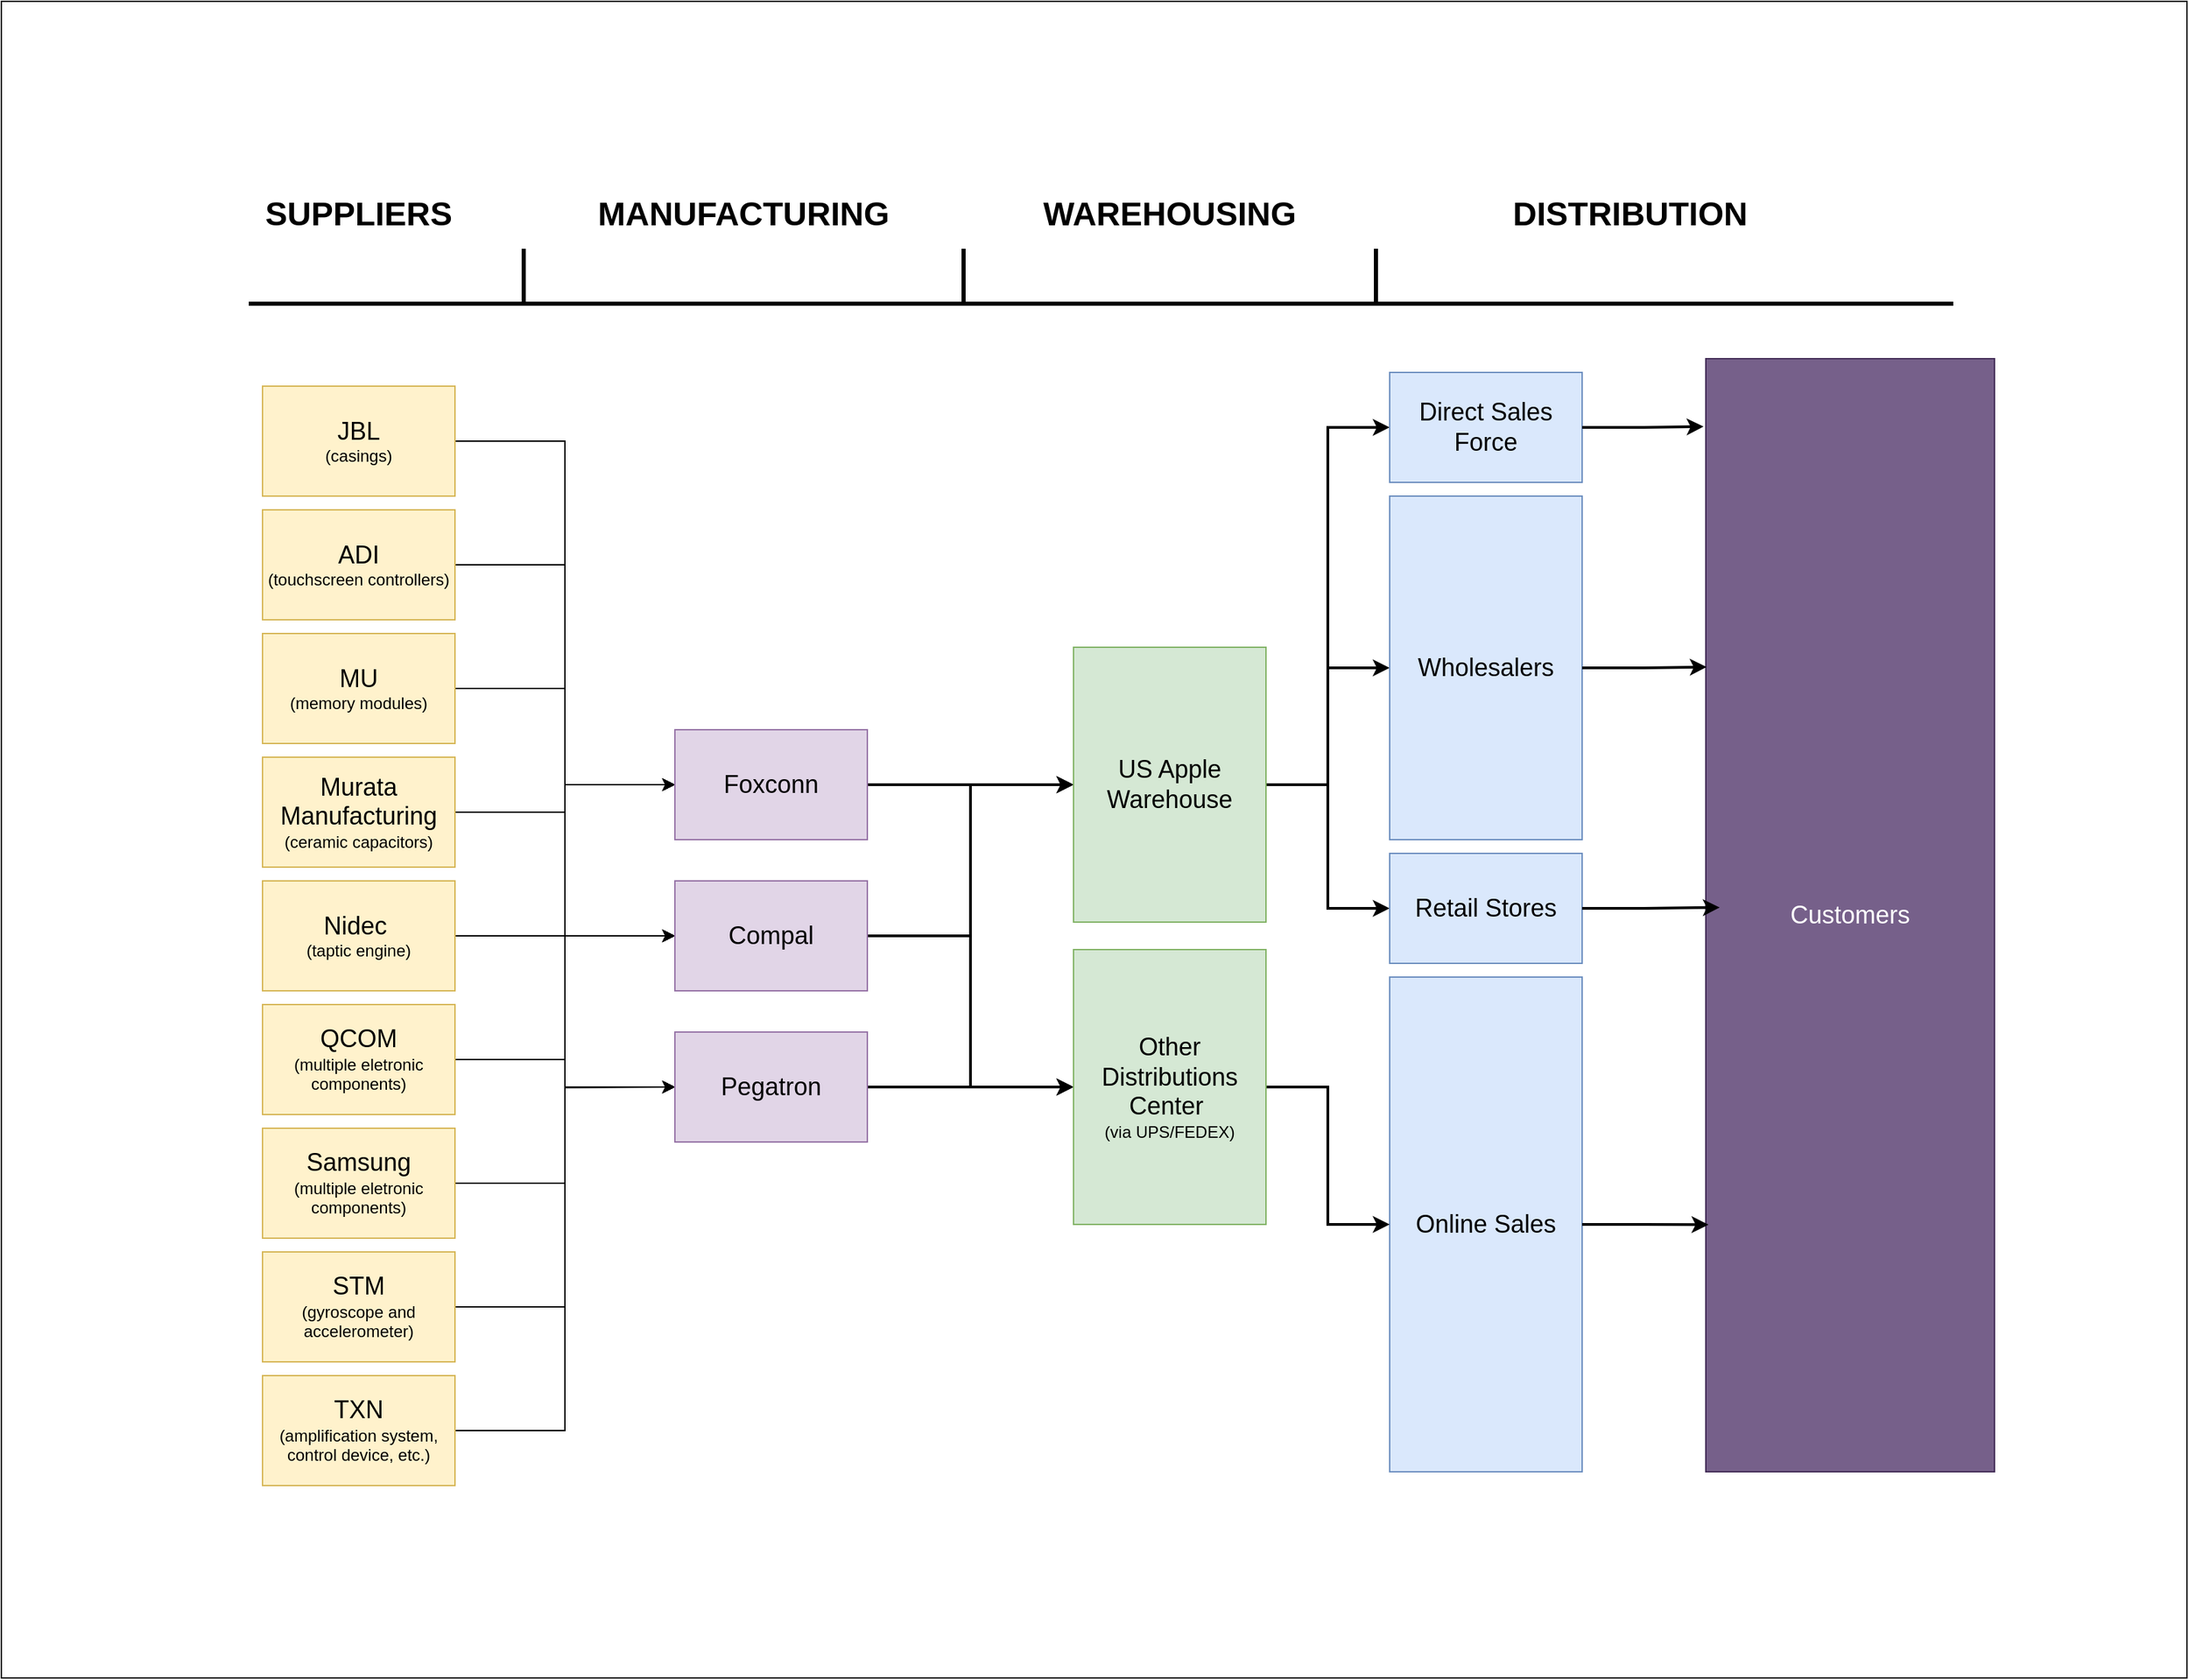 <mxfile version="24.8.3">
  <diagram name="Página-1" id="n1yxxpef1vCMcUwRjSGr">
    <mxGraphModel dx="3217" dy="2456" grid="1" gridSize="10" guides="1" tooltips="1" connect="1" arrows="1" fold="1" page="1" pageScale="1" pageWidth="827" pageHeight="1169" math="0" shadow="0">
      <root>
        <mxCell id="0" />
        <mxCell id="1" parent="0" />
        <mxCell id="DiCTzZiNbZd7ZnwfnTv0-122" value="" style="rounded=0;whiteSpace=wrap;html=1;" vertex="1" parent="1">
          <mxGeometry x="-380" y="-220" width="1590" height="1220" as="geometry" />
        </mxCell>
        <mxCell id="DiCTzZiNbZd7ZnwfnTv0-80" style="edgeStyle=orthogonalEdgeStyle;rounded=0;orthogonalLoop=1;jettySize=auto;html=1;exitX=1;exitY=0.5;exitDx=0;exitDy=0;entryX=0;entryY=0.5;entryDx=0;entryDy=0;" edge="1" parent="1" source="rKoa6wGexHbkofGqB5mT-28" target="rKoa6wGexHbkofGqB5mT-40">
          <mxGeometry relative="1" as="geometry" />
        </mxCell>
        <mxCell id="DiCTzZiNbZd7ZnwfnTv0-81" style="edgeStyle=orthogonalEdgeStyle;rounded=0;orthogonalLoop=1;jettySize=auto;html=1;exitX=1;exitY=0.5;exitDx=0;exitDy=0;entryX=0;entryY=0.5;entryDx=0;entryDy=0;" edge="1" parent="1" source="rKoa6wGexHbkofGqB5mT-28" target="rKoa6wGexHbkofGqB5mT-41">
          <mxGeometry relative="1" as="geometry" />
        </mxCell>
        <mxCell id="DiCTzZiNbZd7ZnwfnTv0-82" style="edgeStyle=orthogonalEdgeStyle;rounded=0;orthogonalLoop=1;jettySize=auto;html=1;exitX=1;exitY=0.5;exitDx=0;exitDy=0;entryX=0;entryY=0.5;entryDx=0;entryDy=0;" edge="1" parent="1" source="rKoa6wGexHbkofGqB5mT-28" target="rKoa6wGexHbkofGqB5mT-42">
          <mxGeometry relative="1" as="geometry" />
        </mxCell>
        <mxCell id="rKoa6wGexHbkofGqB5mT-28" value="&lt;font style=&quot;font-size: 18px;&quot;&gt;ADI&lt;/font&gt;&lt;div&gt;(touchscreen controllers)&lt;/div&gt;" style="rounded=0;whiteSpace=wrap;html=1;fillColor=#fff2cc;strokeColor=#d6b656;" parent="1" vertex="1">
          <mxGeometry x="-190" y="150" width="140" height="80" as="geometry" />
        </mxCell>
        <mxCell id="DiCTzZiNbZd7ZnwfnTv0-77" style="edgeStyle=orthogonalEdgeStyle;rounded=0;orthogonalLoop=1;jettySize=auto;html=1;exitX=1;exitY=0.5;exitDx=0;exitDy=0;entryX=0;entryY=0.5;entryDx=0;entryDy=0;" edge="1" parent="1" source="rKoa6wGexHbkofGqB5mT-29" target="rKoa6wGexHbkofGqB5mT-40">
          <mxGeometry relative="1" as="geometry" />
        </mxCell>
        <mxCell id="DiCTzZiNbZd7ZnwfnTv0-78" style="edgeStyle=orthogonalEdgeStyle;rounded=0;orthogonalLoop=1;jettySize=auto;html=1;exitX=1;exitY=0.5;exitDx=0;exitDy=0;entryX=0;entryY=0.5;entryDx=0;entryDy=0;" edge="1" parent="1" source="rKoa6wGexHbkofGqB5mT-29" target="rKoa6wGexHbkofGqB5mT-41">
          <mxGeometry relative="1" as="geometry" />
        </mxCell>
        <mxCell id="DiCTzZiNbZd7ZnwfnTv0-79" style="edgeStyle=orthogonalEdgeStyle;rounded=0;orthogonalLoop=1;jettySize=auto;html=1;exitX=1;exitY=0.5;exitDx=0;exitDy=0;entryX=0;entryY=0.5;entryDx=0;entryDy=0;" edge="1" parent="1" source="rKoa6wGexHbkofGqB5mT-29" target="rKoa6wGexHbkofGqB5mT-42">
          <mxGeometry relative="1" as="geometry" />
        </mxCell>
        <mxCell id="rKoa6wGexHbkofGqB5mT-29" value="&lt;div&gt;&lt;font style=&quot;font-size: 18px;&quot;&gt;JBL&lt;/font&gt;&lt;/div&gt;&lt;div&gt;(casings)&lt;/div&gt;" style="rounded=0;whiteSpace=wrap;html=1;fillColor=#fff2cc;strokeColor=#d6b656;" parent="1" vertex="1">
          <mxGeometry x="-190" y="60" width="140" height="80" as="geometry" />
        </mxCell>
        <mxCell id="DiCTzZiNbZd7ZnwfnTv0-83" style="edgeStyle=orthogonalEdgeStyle;rounded=0;orthogonalLoop=1;jettySize=auto;html=1;exitX=1;exitY=0.5;exitDx=0;exitDy=0;entryX=0;entryY=0.5;entryDx=0;entryDy=0;" edge="1" parent="1" source="rKoa6wGexHbkofGqB5mT-32" target="rKoa6wGexHbkofGqB5mT-40">
          <mxGeometry relative="1" as="geometry" />
        </mxCell>
        <mxCell id="DiCTzZiNbZd7ZnwfnTv0-84" style="edgeStyle=orthogonalEdgeStyle;rounded=0;orthogonalLoop=1;jettySize=auto;html=1;exitX=1;exitY=0.5;exitDx=0;exitDy=0;entryX=0;entryY=0.5;entryDx=0;entryDy=0;" edge="1" parent="1" source="rKoa6wGexHbkofGqB5mT-32" target="rKoa6wGexHbkofGqB5mT-41">
          <mxGeometry relative="1" as="geometry" />
        </mxCell>
        <mxCell id="DiCTzZiNbZd7ZnwfnTv0-85" style="edgeStyle=orthogonalEdgeStyle;rounded=0;orthogonalLoop=1;jettySize=auto;html=1;exitX=1;exitY=0.5;exitDx=0;exitDy=0;entryX=0;entryY=0.5;entryDx=0;entryDy=0;" edge="1" parent="1" source="rKoa6wGexHbkofGqB5mT-32" target="rKoa6wGexHbkofGqB5mT-42">
          <mxGeometry relative="1" as="geometry" />
        </mxCell>
        <mxCell id="rKoa6wGexHbkofGqB5mT-32" value="&lt;font style=&quot;font-size: 18px;&quot;&gt;MU&lt;/font&gt;&lt;div&gt;(memory modules)&lt;/div&gt;" style="rounded=0;whiteSpace=wrap;html=1;fillColor=#fff2cc;strokeColor=#d6b656;" parent="1" vertex="1">
          <mxGeometry x="-190" y="240" width="140" height="80" as="geometry" />
        </mxCell>
        <mxCell id="DiCTzZiNbZd7ZnwfnTv0-73" style="edgeStyle=orthogonalEdgeStyle;rounded=0;orthogonalLoop=1;jettySize=auto;html=1;exitX=1;exitY=0.5;exitDx=0;exitDy=0;entryX=0;entryY=0.5;entryDx=0;entryDy=0;" edge="1" parent="1" source="rKoa6wGexHbkofGqB5mT-34" target="rKoa6wGexHbkofGqB5mT-40">
          <mxGeometry relative="1" as="geometry" />
        </mxCell>
        <mxCell id="DiCTzZiNbZd7ZnwfnTv0-74" style="edgeStyle=orthogonalEdgeStyle;rounded=0;orthogonalLoop=1;jettySize=auto;html=1;exitX=1;exitY=0.5;exitDx=0;exitDy=0;entryX=0;entryY=0.5;entryDx=0;entryDy=0;" edge="1" parent="1" source="rKoa6wGexHbkofGqB5mT-34" target="rKoa6wGexHbkofGqB5mT-41">
          <mxGeometry relative="1" as="geometry" />
        </mxCell>
        <mxCell id="DiCTzZiNbZd7ZnwfnTv0-75" style="edgeStyle=orthogonalEdgeStyle;rounded=0;orthogonalLoop=1;jettySize=auto;html=1;exitX=1;exitY=0.5;exitDx=0;exitDy=0;entryX=0;entryY=0.5;entryDx=0;entryDy=0;" edge="1" parent="1" source="rKoa6wGexHbkofGqB5mT-34" target="rKoa6wGexHbkofGqB5mT-42">
          <mxGeometry relative="1" as="geometry" />
        </mxCell>
        <mxCell id="rKoa6wGexHbkofGqB5mT-34" value="&lt;font style=&quot;font-size: 18px;&quot;&gt;Murata Manufacturing&lt;/font&gt;&lt;div&gt;(ceramic capacitors)&lt;/div&gt;" style="rounded=0;whiteSpace=wrap;html=1;fillColor=#fff2cc;strokeColor=#d6b656;" parent="1" vertex="1">
          <mxGeometry x="-190" y="330" width="140" height="80" as="geometry" />
        </mxCell>
        <mxCell id="DiCTzZiNbZd7ZnwfnTv0-66" style="edgeStyle=orthogonalEdgeStyle;rounded=0;orthogonalLoop=1;jettySize=auto;html=1;exitX=1;exitY=0.5;exitDx=0;exitDy=0;entryX=0;entryY=0.5;entryDx=0;entryDy=0;" edge="1" parent="1" source="rKoa6wGexHbkofGqB5mT-35" target="rKoa6wGexHbkofGqB5mT-41">
          <mxGeometry relative="1" as="geometry" />
        </mxCell>
        <mxCell id="DiCTzZiNbZd7ZnwfnTv0-67" style="edgeStyle=orthogonalEdgeStyle;rounded=0;orthogonalLoop=1;jettySize=auto;html=1;exitX=1;exitY=0.5;exitDx=0;exitDy=0;entryX=0;entryY=0.5;entryDx=0;entryDy=0;" edge="1" parent="1" source="rKoa6wGexHbkofGqB5mT-35" target="rKoa6wGexHbkofGqB5mT-40">
          <mxGeometry relative="1" as="geometry" />
        </mxCell>
        <mxCell id="DiCTzZiNbZd7ZnwfnTv0-68" style="edgeStyle=orthogonalEdgeStyle;rounded=0;orthogonalLoop=1;jettySize=auto;html=1;exitX=1;exitY=0.5;exitDx=0;exitDy=0;entryX=0;entryY=0.5;entryDx=0;entryDy=0;" edge="1" parent="1" source="rKoa6wGexHbkofGqB5mT-35" target="rKoa6wGexHbkofGqB5mT-42">
          <mxGeometry relative="1" as="geometry" />
        </mxCell>
        <mxCell id="rKoa6wGexHbkofGqB5mT-35" value="&lt;div&gt;&lt;font style=&quot;font-size: 18px;&quot;&gt;Nidec&amp;nbsp;&lt;/font&gt;&lt;/div&gt;&lt;div&gt;(taptic engine)&lt;/div&gt;" style="rounded=0;whiteSpace=wrap;html=1;fillColor=#fff2cc;strokeColor=#d6b656;" parent="1" vertex="1">
          <mxGeometry x="-190" y="420" width="140" height="80" as="geometry" />
        </mxCell>
        <mxCell id="DiCTzZiNbZd7ZnwfnTv0-70" style="edgeStyle=orthogonalEdgeStyle;rounded=0;orthogonalLoop=1;jettySize=auto;html=1;exitX=1;exitY=0.5;exitDx=0;exitDy=0;entryX=0;entryY=0.5;entryDx=0;entryDy=0;" edge="1" parent="1" source="rKoa6wGexHbkofGqB5mT-36" target="rKoa6wGexHbkofGqB5mT-41">
          <mxGeometry relative="1" as="geometry" />
        </mxCell>
        <mxCell id="DiCTzZiNbZd7ZnwfnTv0-71" style="edgeStyle=orthogonalEdgeStyle;rounded=0;orthogonalLoop=1;jettySize=auto;html=1;exitX=1;exitY=0.5;exitDx=0;exitDy=0;" edge="1" parent="1" source="rKoa6wGexHbkofGqB5mT-36">
          <mxGeometry relative="1" as="geometry">
            <mxPoint x="110" y="570" as="targetPoint" />
          </mxGeometry>
        </mxCell>
        <mxCell id="DiCTzZiNbZd7ZnwfnTv0-72" style="edgeStyle=orthogonalEdgeStyle;rounded=0;orthogonalLoop=1;jettySize=auto;html=1;exitX=1;exitY=0.5;exitDx=0;exitDy=0;entryX=0;entryY=0.5;entryDx=0;entryDy=0;" edge="1" parent="1" source="rKoa6wGexHbkofGqB5mT-36" target="rKoa6wGexHbkofGqB5mT-40">
          <mxGeometry relative="1" as="geometry" />
        </mxCell>
        <mxCell id="rKoa6wGexHbkofGqB5mT-36" value="&lt;font style=&quot;font-size: 18px;&quot;&gt;QCOM&lt;/font&gt;&lt;div&gt;(multiple eletronic components)&lt;/div&gt;" style="rounded=0;whiteSpace=wrap;html=1;fillColor=#fff2cc;strokeColor=#d6b656;" parent="1" vertex="1">
          <mxGeometry x="-190" y="510" width="140" height="80" as="geometry" />
        </mxCell>
        <mxCell id="DiCTzZiNbZd7ZnwfnTv0-86" style="edgeStyle=orthogonalEdgeStyle;rounded=0;orthogonalLoop=1;jettySize=auto;html=1;exitX=1;exitY=0.5;exitDx=0;exitDy=0;entryX=0;entryY=0.5;entryDx=0;entryDy=0;" edge="1" parent="1" source="rKoa6wGexHbkofGqB5mT-37" target="rKoa6wGexHbkofGqB5mT-40">
          <mxGeometry relative="1" as="geometry" />
        </mxCell>
        <mxCell id="DiCTzZiNbZd7ZnwfnTv0-87" style="edgeStyle=orthogonalEdgeStyle;rounded=0;orthogonalLoop=1;jettySize=auto;html=1;exitX=1;exitY=0.5;exitDx=0;exitDy=0;entryX=0;entryY=0.5;entryDx=0;entryDy=0;" edge="1" parent="1" source="rKoa6wGexHbkofGqB5mT-37" target="rKoa6wGexHbkofGqB5mT-41">
          <mxGeometry relative="1" as="geometry" />
        </mxCell>
        <mxCell id="DiCTzZiNbZd7ZnwfnTv0-88" style="edgeStyle=orthogonalEdgeStyle;rounded=0;orthogonalLoop=1;jettySize=auto;html=1;exitX=1;exitY=0.5;exitDx=0;exitDy=0;entryX=0;entryY=0.5;entryDx=0;entryDy=0;" edge="1" parent="1" source="rKoa6wGexHbkofGqB5mT-37" target="rKoa6wGexHbkofGqB5mT-42">
          <mxGeometry relative="1" as="geometry" />
        </mxCell>
        <mxCell id="rKoa6wGexHbkofGqB5mT-37" value="&lt;div&gt;&lt;font style=&quot;font-size: 18px;&quot;&gt;Samsung&lt;/font&gt;&lt;/div&gt;&lt;div&gt;(multiple eletronic components)&lt;/div&gt;" style="rounded=0;whiteSpace=wrap;html=1;fillColor=#fff2cc;strokeColor=#d6b656;" parent="1" vertex="1">
          <mxGeometry x="-190" y="600" width="140" height="80" as="geometry" />
        </mxCell>
        <mxCell id="DiCTzZiNbZd7ZnwfnTv0-89" style="edgeStyle=orthogonalEdgeStyle;rounded=0;orthogonalLoop=1;jettySize=auto;html=1;exitX=1;exitY=0.5;exitDx=0;exitDy=0;entryX=0;entryY=0.5;entryDx=0;entryDy=0;" edge="1" parent="1" source="rKoa6wGexHbkofGqB5mT-38" target="rKoa6wGexHbkofGqB5mT-40">
          <mxGeometry relative="1" as="geometry" />
        </mxCell>
        <mxCell id="DiCTzZiNbZd7ZnwfnTv0-90" style="edgeStyle=orthogonalEdgeStyle;rounded=0;orthogonalLoop=1;jettySize=auto;html=1;exitX=1;exitY=0.5;exitDx=0;exitDy=0;entryX=0;entryY=0.5;entryDx=0;entryDy=0;" edge="1" parent="1" source="rKoa6wGexHbkofGqB5mT-38" target="rKoa6wGexHbkofGqB5mT-41">
          <mxGeometry relative="1" as="geometry" />
        </mxCell>
        <mxCell id="DiCTzZiNbZd7ZnwfnTv0-91" style="edgeStyle=orthogonalEdgeStyle;rounded=0;orthogonalLoop=1;jettySize=auto;html=1;exitX=1;exitY=0.5;exitDx=0;exitDy=0;entryX=0;entryY=0.5;entryDx=0;entryDy=0;" edge="1" parent="1" source="rKoa6wGexHbkofGqB5mT-38" target="rKoa6wGexHbkofGqB5mT-42">
          <mxGeometry relative="1" as="geometry" />
        </mxCell>
        <mxCell id="rKoa6wGexHbkofGqB5mT-38" value="&lt;div&gt;&lt;span style=&quot;background-color: initial;&quot;&gt;&lt;font style=&quot;font-size: 18px;&quot;&gt;STM&lt;/font&gt;&lt;/span&gt;&lt;/div&gt;&lt;div&gt;&lt;span style=&quot;background-color: initial;&quot;&gt;(gyroscope and accelerometer)&lt;/span&gt;&lt;/div&gt;" style="rounded=0;whiteSpace=wrap;html=1;fillColor=#fff2cc;strokeColor=#d6b656;" parent="1" vertex="1">
          <mxGeometry x="-190" y="690" width="140" height="80" as="geometry" />
        </mxCell>
        <mxCell id="DiCTzZiNbZd7ZnwfnTv0-92" style="edgeStyle=orthogonalEdgeStyle;rounded=0;orthogonalLoop=1;jettySize=auto;html=1;exitX=1;exitY=0.5;exitDx=0;exitDy=0;entryX=0;entryY=0.5;entryDx=0;entryDy=0;" edge="1" parent="1" source="rKoa6wGexHbkofGqB5mT-39" target="rKoa6wGexHbkofGqB5mT-40">
          <mxGeometry relative="1" as="geometry" />
        </mxCell>
        <mxCell id="DiCTzZiNbZd7ZnwfnTv0-93" style="edgeStyle=orthogonalEdgeStyle;rounded=0;orthogonalLoop=1;jettySize=auto;html=1;exitX=1;exitY=0.5;exitDx=0;exitDy=0;entryX=0;entryY=0.5;entryDx=0;entryDy=0;" edge="1" parent="1" source="rKoa6wGexHbkofGqB5mT-39" target="rKoa6wGexHbkofGqB5mT-41">
          <mxGeometry relative="1" as="geometry" />
        </mxCell>
        <mxCell id="DiCTzZiNbZd7ZnwfnTv0-94" style="edgeStyle=orthogonalEdgeStyle;rounded=0;orthogonalLoop=1;jettySize=auto;html=1;exitX=1;exitY=0.5;exitDx=0;exitDy=0;entryX=0;entryY=0.5;entryDx=0;entryDy=0;" edge="1" parent="1" source="rKoa6wGexHbkofGqB5mT-39" target="rKoa6wGexHbkofGqB5mT-42">
          <mxGeometry relative="1" as="geometry" />
        </mxCell>
        <mxCell id="rKoa6wGexHbkofGqB5mT-39" value="&lt;div&gt;&lt;span style=&quot;background-color: initial;&quot;&gt;&lt;font style=&quot;font-size: 18px;&quot;&gt;TXN&lt;/font&gt;&lt;/span&gt;&lt;/div&gt;&lt;div&gt;&lt;span style=&quot;background-color: initial;&quot;&gt;(amplification system, control device, etc.)&lt;/span&gt;&lt;/div&gt;" style="rounded=0;whiteSpace=wrap;html=1;fillColor=#fff2cc;strokeColor=#d6b656;" parent="1" vertex="1">
          <mxGeometry x="-190" y="780" width="140" height="80" as="geometry" />
        </mxCell>
        <mxCell id="DiCTzZiNbZd7ZnwfnTv0-126" style="edgeStyle=orthogonalEdgeStyle;rounded=0;orthogonalLoop=1;jettySize=auto;html=1;exitX=1;exitY=0.5;exitDx=0;exitDy=0;strokeWidth=2;" edge="1" parent="1" source="rKoa6wGexHbkofGqB5mT-40" target="rKoa6wGexHbkofGqB5mT-93">
          <mxGeometry relative="1" as="geometry" />
        </mxCell>
        <mxCell id="DiCTzZiNbZd7ZnwfnTv0-127" style="edgeStyle=orthogonalEdgeStyle;rounded=0;orthogonalLoop=1;jettySize=auto;html=1;exitX=1;exitY=0.5;exitDx=0;exitDy=0;entryX=0;entryY=0.5;entryDx=0;entryDy=0;strokeWidth=2;" edge="1" parent="1" source="rKoa6wGexHbkofGqB5mT-40" target="DiCTzZiNbZd7ZnwfnTv0-46">
          <mxGeometry relative="1" as="geometry" />
        </mxCell>
        <mxCell id="rKoa6wGexHbkofGqB5mT-40" value="&lt;font style=&quot;font-size: 18px;&quot;&gt;Foxconn&lt;/font&gt;" style="rounded=0;whiteSpace=wrap;html=1;fillColor=#e1d5e7;strokeColor=#9673a6;" parent="1" vertex="1">
          <mxGeometry x="110" y="310" width="140" height="80" as="geometry" />
        </mxCell>
        <mxCell id="DiCTzZiNbZd7ZnwfnTv0-128" style="edgeStyle=orthogonalEdgeStyle;rounded=0;orthogonalLoop=1;jettySize=auto;html=1;exitX=1;exitY=0.5;exitDx=0;exitDy=0;entryX=0;entryY=0.5;entryDx=0;entryDy=0;strokeWidth=2;" edge="1" parent="1" source="rKoa6wGexHbkofGqB5mT-41" target="rKoa6wGexHbkofGqB5mT-93">
          <mxGeometry relative="1" as="geometry" />
        </mxCell>
        <mxCell id="DiCTzZiNbZd7ZnwfnTv0-131" style="edgeStyle=orthogonalEdgeStyle;rounded=0;orthogonalLoop=1;jettySize=auto;html=1;exitX=1;exitY=0.5;exitDx=0;exitDy=0;entryX=0;entryY=0.5;entryDx=0;entryDy=0;strokeWidth=2;" edge="1" parent="1" source="rKoa6wGexHbkofGqB5mT-41" target="DiCTzZiNbZd7ZnwfnTv0-46">
          <mxGeometry relative="1" as="geometry" />
        </mxCell>
        <mxCell id="rKoa6wGexHbkofGqB5mT-41" value="&lt;font style=&quot;font-size: 18px;&quot;&gt;Compal&lt;/font&gt;" style="rounded=0;whiteSpace=wrap;html=1;fillColor=#e1d5e7;strokeColor=#9673a6;" parent="1" vertex="1">
          <mxGeometry x="110" y="420" width="140" height="80" as="geometry" />
        </mxCell>
        <mxCell id="DiCTzZiNbZd7ZnwfnTv0-129" style="edgeStyle=orthogonalEdgeStyle;rounded=0;orthogonalLoop=1;jettySize=auto;html=1;exitX=1;exitY=0.5;exitDx=0;exitDy=0;entryX=0;entryY=0.5;entryDx=0;entryDy=0;strokeWidth=2;" edge="1" parent="1" source="rKoa6wGexHbkofGqB5mT-42" target="DiCTzZiNbZd7ZnwfnTv0-46">
          <mxGeometry relative="1" as="geometry" />
        </mxCell>
        <mxCell id="DiCTzZiNbZd7ZnwfnTv0-130" style="edgeStyle=orthogonalEdgeStyle;rounded=0;orthogonalLoop=1;jettySize=auto;html=1;exitX=1;exitY=0.5;exitDx=0;exitDy=0;entryX=0;entryY=0.5;entryDx=0;entryDy=0;strokeWidth=2;" edge="1" parent="1" source="rKoa6wGexHbkofGqB5mT-42" target="rKoa6wGexHbkofGqB5mT-93">
          <mxGeometry relative="1" as="geometry" />
        </mxCell>
        <mxCell id="rKoa6wGexHbkofGqB5mT-42" value="&lt;font style=&quot;font-size: 18px;&quot;&gt;Pegatron&lt;/font&gt;" style="rounded=0;whiteSpace=wrap;html=1;fillColor=#e1d5e7;strokeColor=#9673a6;" parent="1" vertex="1">
          <mxGeometry x="110" y="530" width="140" height="80" as="geometry" />
        </mxCell>
        <mxCell id="DiCTzZiNbZd7ZnwfnTv0-118" style="edgeStyle=orthogonalEdgeStyle;rounded=0;orthogonalLoop=1;jettySize=auto;html=1;exitX=1;exitY=0.5;exitDx=0;exitDy=0;entryX=0;entryY=0.5;entryDx=0;entryDy=0;strokeWidth=2;" edge="1" parent="1" source="rKoa6wGexHbkofGqB5mT-93" target="rKoa6wGexHbkofGqB5mT-101">
          <mxGeometry relative="1" as="geometry" />
        </mxCell>
        <mxCell id="DiCTzZiNbZd7ZnwfnTv0-119" style="edgeStyle=orthogonalEdgeStyle;rounded=0;orthogonalLoop=1;jettySize=auto;html=1;exitX=1;exitY=0.5;exitDx=0;exitDy=0;strokeWidth=2;" edge="1" parent="1" source="rKoa6wGexHbkofGqB5mT-93" target="rKoa6wGexHbkofGqB5mT-108">
          <mxGeometry relative="1" as="geometry" />
        </mxCell>
        <mxCell id="DiCTzZiNbZd7ZnwfnTv0-120" style="edgeStyle=orthogonalEdgeStyle;rounded=0;orthogonalLoop=1;jettySize=auto;html=1;exitX=1;exitY=0.5;exitDx=0;exitDy=0;entryX=0;entryY=0.5;entryDx=0;entryDy=0;strokeWidth=2;" edge="1" parent="1" source="rKoa6wGexHbkofGqB5mT-93" target="rKoa6wGexHbkofGqB5mT-104">
          <mxGeometry relative="1" as="geometry" />
        </mxCell>
        <mxCell id="rKoa6wGexHbkofGqB5mT-93" value="&lt;font style=&quot;font-size: 18px;&quot;&gt;US Apple Warehouse&lt;/font&gt;" style="rounded=0;whiteSpace=wrap;html=1;fillColor=#d5e8d4;strokeColor=#82b366;" parent="1" vertex="1">
          <mxGeometry x="400" y="250" width="140" height="200" as="geometry" />
        </mxCell>
        <mxCell id="rKoa6wGexHbkofGqB5mT-101" value="&lt;font style=&quot;font-size: 18px;&quot;&gt;Direct Sales Force&lt;/font&gt;" style="rounded=0;whiteSpace=wrap;html=1;fillColor=#dae8fc;strokeColor=#6c8ebf;" parent="1" vertex="1">
          <mxGeometry x="630" y="50" width="140" height="80" as="geometry" />
        </mxCell>
        <mxCell id="rKoa6wGexHbkofGqB5mT-104" value="&lt;font style=&quot;font-size: 18px;&quot;&gt;Retail Stores&lt;/font&gt;" style="rounded=0;whiteSpace=wrap;html=1;fillColor=#dae8fc;strokeColor=#6c8ebf;" parent="1" vertex="1">
          <mxGeometry x="630" y="400" width="140" height="80" as="geometry" />
        </mxCell>
        <mxCell id="rKoa6wGexHbkofGqB5mT-107" value="&lt;font style=&quot;font-size: 18px;&quot;&gt;Customers&lt;/font&gt;" style="rounded=0;whiteSpace=wrap;html=1;fillColor=#76608a;strokeColor=#432D57;fontColor=#ffffff;" parent="1" vertex="1">
          <mxGeometry x="860" y="40" width="210" height="810" as="geometry" />
        </mxCell>
        <mxCell id="rKoa6wGexHbkofGqB5mT-108" value="&lt;font style=&quot;font-size: 18px;&quot;&gt;Wholesalers&lt;/font&gt;" style="rounded=0;whiteSpace=wrap;html=1;fillColor=#dae8fc;strokeColor=#6c8ebf;" parent="1" vertex="1">
          <mxGeometry x="630" y="140" width="140" height="250" as="geometry" />
        </mxCell>
        <mxCell id="rKoa6wGexHbkofGqB5mT-109" value="&lt;font style=&quot;font-size: 18px;&quot;&gt;Online Sales&lt;/font&gt;" style="rounded=0;whiteSpace=wrap;html=1;fillColor=#dae8fc;strokeColor=#6c8ebf;" parent="1" vertex="1">
          <mxGeometry x="630" y="490" width="140" height="360" as="geometry" />
        </mxCell>
        <mxCell id="DiCTzZiNbZd7ZnwfnTv0-1" style="edgeStyle=orthogonalEdgeStyle;rounded=0;orthogonalLoop=1;jettySize=auto;html=1;exitX=1;exitY=0.5;exitDx=0;exitDy=0;entryX=0.009;entryY=0.778;entryDx=0;entryDy=0;entryPerimeter=0;strokeWidth=2;" edge="1" parent="1" source="rKoa6wGexHbkofGqB5mT-109" target="rKoa6wGexHbkofGqB5mT-107">
          <mxGeometry relative="1" as="geometry" />
        </mxCell>
        <mxCell id="DiCTzZiNbZd7ZnwfnTv0-11" style="edgeStyle=orthogonalEdgeStyle;rounded=0;orthogonalLoop=1;jettySize=auto;html=1;exitX=1;exitY=0.5;exitDx=0;exitDy=0;entryX=0.003;entryY=0.277;entryDx=0;entryDy=0;entryPerimeter=0;strokeWidth=2;" edge="1" parent="1" source="rKoa6wGexHbkofGqB5mT-108" target="rKoa6wGexHbkofGqB5mT-107">
          <mxGeometry relative="1" as="geometry" />
        </mxCell>
        <mxCell id="DiCTzZiNbZd7ZnwfnTv0-12" style="edgeStyle=orthogonalEdgeStyle;rounded=0;orthogonalLoop=1;jettySize=auto;html=1;exitX=1;exitY=0.5;exitDx=0;exitDy=0;entryX=-0.008;entryY=0.061;entryDx=0;entryDy=0;entryPerimeter=0;strokeWidth=2;" edge="1" parent="1" source="rKoa6wGexHbkofGqB5mT-101" target="rKoa6wGexHbkofGqB5mT-107">
          <mxGeometry relative="1" as="geometry" />
        </mxCell>
        <mxCell id="DiCTzZiNbZd7ZnwfnTv0-38" style="edgeStyle=orthogonalEdgeStyle;rounded=0;orthogonalLoop=1;jettySize=auto;html=1;exitX=1;exitY=0.5;exitDx=0;exitDy=0;entryX=0.048;entryY=0.493;entryDx=0;entryDy=0;entryPerimeter=0;strokeWidth=2;" edge="1" parent="1" source="rKoa6wGexHbkofGqB5mT-104" target="rKoa6wGexHbkofGqB5mT-107">
          <mxGeometry relative="1" as="geometry" />
        </mxCell>
        <mxCell id="DiCTzZiNbZd7ZnwfnTv0-121" style="edgeStyle=orthogonalEdgeStyle;rounded=0;orthogonalLoop=1;jettySize=auto;html=1;exitX=1;exitY=0.5;exitDx=0;exitDy=0;entryX=0;entryY=0.5;entryDx=0;entryDy=0;strokeWidth=2;" edge="1" parent="1" source="DiCTzZiNbZd7ZnwfnTv0-46" target="rKoa6wGexHbkofGqB5mT-109">
          <mxGeometry relative="1" as="geometry" />
        </mxCell>
        <mxCell id="DiCTzZiNbZd7ZnwfnTv0-46" value="&lt;font style=&quot;font-size: 18px;&quot;&gt;Other Distributions Center&amp;nbsp;&lt;/font&gt;&lt;div&gt;&lt;font style=&quot;font-size: 12px;&quot;&gt;(via UPS/FEDEX)&lt;/font&gt;&lt;/div&gt;" style="rounded=0;whiteSpace=wrap;html=1;fillColor=#d5e8d4;strokeColor=#82b366;" vertex="1" parent="1">
          <mxGeometry x="400" y="470" width="140" height="200" as="geometry" />
        </mxCell>
        <mxCell id="DiCTzZiNbZd7ZnwfnTv0-103" value="&lt;font style=&quot;font-size: 24px;&quot;&gt;SUPPLIERS&lt;/font&gt;" style="text;html=1;align=center;verticalAlign=middle;whiteSpace=wrap;rounded=0;fontStyle=1" vertex="1" parent="1">
          <mxGeometry x="-150" y="-80" width="60" height="30" as="geometry" />
        </mxCell>
        <mxCell id="DiCTzZiNbZd7ZnwfnTv0-104" value="&lt;div&gt;&lt;span style=&quot;font-size: 24px;&quot;&gt;MANUFACTURING&lt;/span&gt;&lt;/div&gt;" style="text;html=1;align=center;verticalAlign=middle;whiteSpace=wrap;rounded=0;fontStyle=1" vertex="1" parent="1">
          <mxGeometry x="130" y="-80" width="60" height="30" as="geometry" />
        </mxCell>
        <mxCell id="DiCTzZiNbZd7ZnwfnTv0-107" value="&lt;span style=&quot;font-size: 24px;&quot;&gt;WAREHOUSING&lt;/span&gt;" style="text;html=1;align=center;verticalAlign=middle;whiteSpace=wrap;rounded=0;fontStyle=1" vertex="1" parent="1">
          <mxGeometry x="440" y="-80" width="60" height="30" as="geometry" />
        </mxCell>
        <mxCell id="DiCTzZiNbZd7ZnwfnTv0-108" value="&lt;span style=&quot;font-size: 24px;&quot;&gt;DISTRIBUTION&lt;/span&gt;" style="text;html=1;align=center;verticalAlign=middle;whiteSpace=wrap;rounded=0;fontStyle=1" vertex="1" parent="1">
          <mxGeometry x="610" y="-80" width="390" height="30" as="geometry" />
        </mxCell>
        <mxCell id="DiCTzZiNbZd7ZnwfnTv0-113" value="" style="endArrow=none;html=1;rounded=0;strokeWidth=3;" edge="1" parent="1">
          <mxGeometry width="50" height="50" relative="1" as="geometry">
            <mxPoint x="-200" as="sourcePoint" />
            <mxPoint x="1040" as="targetPoint" />
          </mxGeometry>
        </mxCell>
        <mxCell id="DiCTzZiNbZd7ZnwfnTv0-114" value="" style="edgeStyle=none;orthogonalLoop=1;jettySize=auto;html=1;rounded=0;endArrow=none;endFill=0;strokeWidth=3;" edge="1" parent="1">
          <mxGeometry width="80" relative="1" as="geometry">
            <mxPoint as="sourcePoint" />
            <mxPoint y="-40" as="targetPoint" />
            <Array as="points" />
          </mxGeometry>
        </mxCell>
        <mxCell id="DiCTzZiNbZd7ZnwfnTv0-115" value="" style="edgeStyle=none;orthogonalLoop=1;jettySize=auto;html=1;rounded=0;endArrow=none;endFill=0;strokeWidth=3;" edge="1" parent="1">
          <mxGeometry width="80" relative="1" as="geometry">
            <mxPoint x="320" as="sourcePoint" />
            <mxPoint x="320" y="-40" as="targetPoint" />
            <Array as="points" />
          </mxGeometry>
        </mxCell>
        <mxCell id="DiCTzZiNbZd7ZnwfnTv0-116" value="" style="edgeStyle=none;orthogonalLoop=1;jettySize=auto;html=1;rounded=0;endArrow=none;endFill=0;strokeWidth=3;" edge="1" parent="1">
          <mxGeometry width="80" relative="1" as="geometry">
            <mxPoint x="620" as="sourcePoint" />
            <mxPoint x="620" y="-40" as="targetPoint" />
            <Array as="points" />
          </mxGeometry>
        </mxCell>
      </root>
    </mxGraphModel>
  </diagram>
</mxfile>
